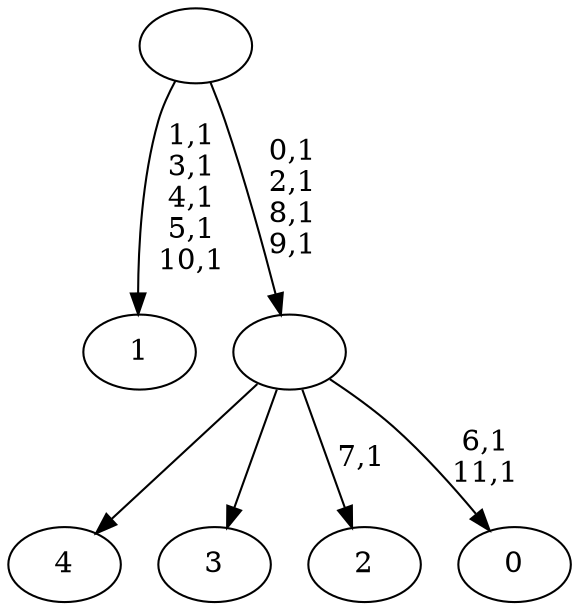 digraph T {
	17 [label="4"]
	16 [label="3"]
	15 [label="2"]
	13 [label="1"]
	7 [label="0"]
	4 [label=""]
	0 [label=""]
	4 -> 7 [label="6,1\n11,1"]
	4 -> 15 [label="7,1"]
	4 -> 17 [label=""]
	4 -> 16 [label=""]
	0 -> 4 [label="0,1\n2,1\n8,1\n9,1"]
	0 -> 13 [label="1,1\n3,1\n4,1\n5,1\n10,1"]
}
